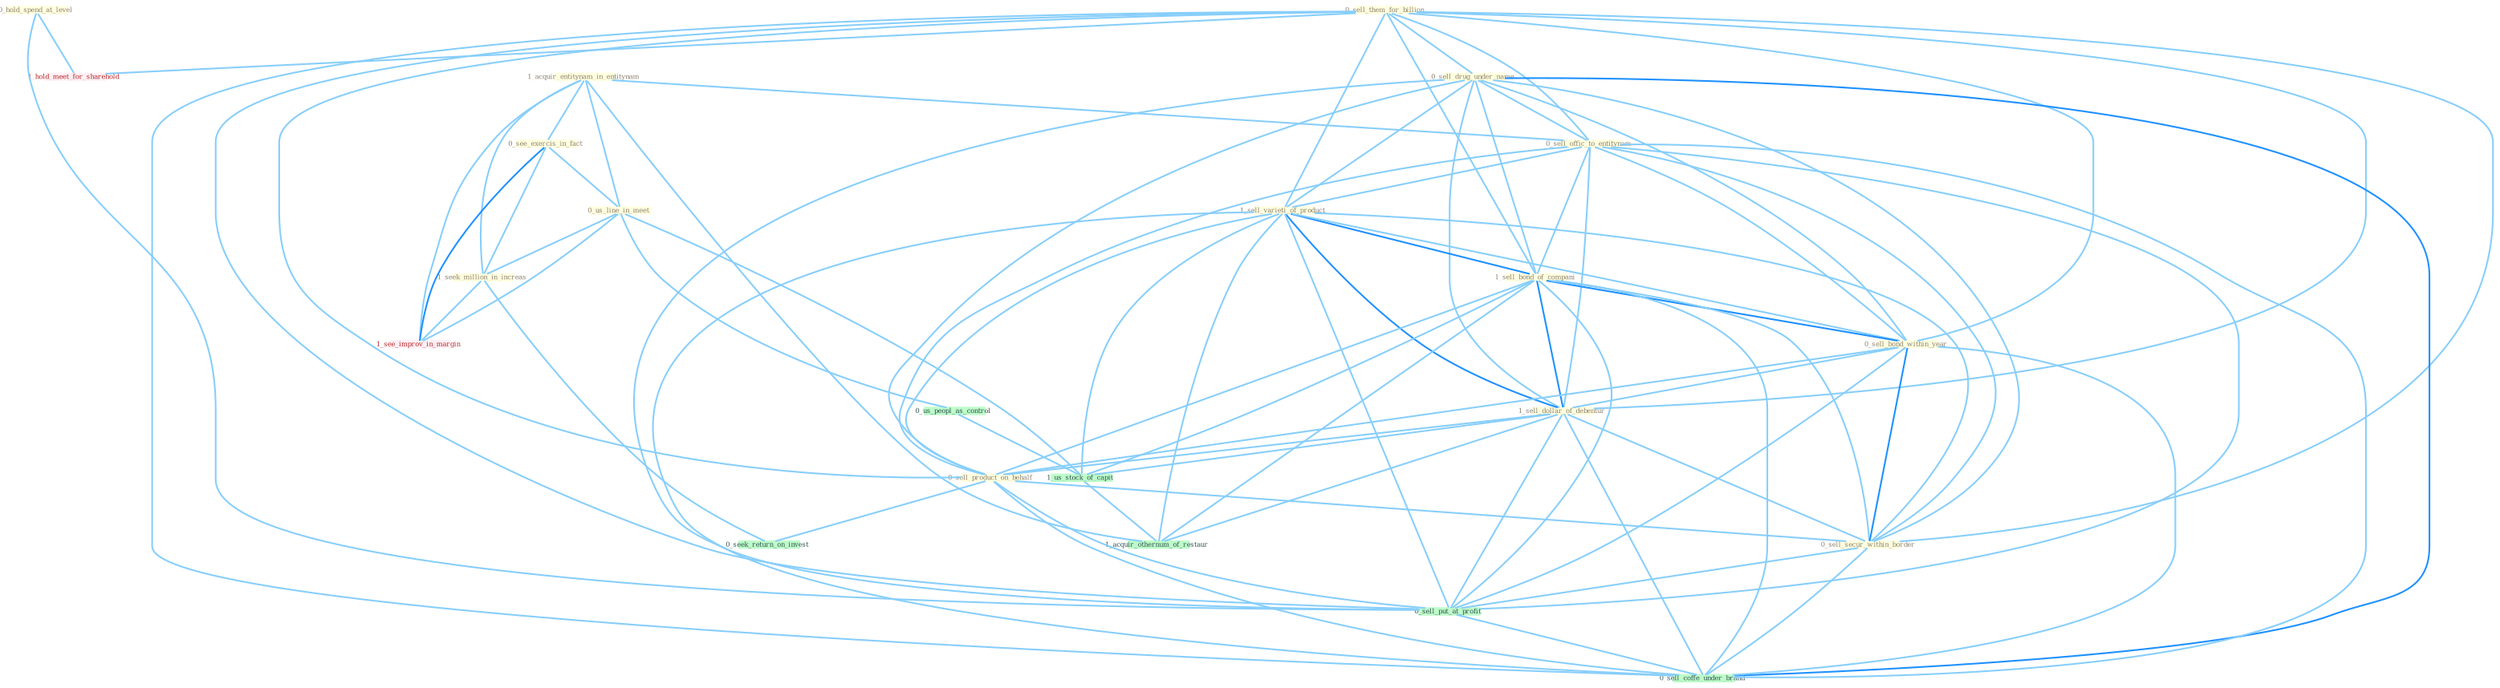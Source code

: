 Graph G{ 
    node
    [shape=polygon,style=filled,width=.5,height=.06,color="#BDFCC9",fixedsize=true,fontsize=4,
    fontcolor="#2f4f4f"];
    {node
    [color="#ffffe0", fontcolor="#8b7d6b"] "0_sell_them_for_billion " "1_acquir_entitynam_in_entitynam " "0_sell_drug_under_name " "0_see_exercis_in_fact " "0_sell_offic_to_entitynam " "1_sell_varieti_of_product " "1_sell_bond_of_compani " "0_us_line_in_meet " "0_sell_bond_within_year " "1_seek_million_in_increas " "0_hold_spend_at_level " "1_sell_dollar_of_debentur " "0_sell_product_on_behalf " "0_sell_secur_within_border "}
{node [color="#fff0f5", fontcolor="#b22222"] "1_see_improv_in_margin " "1_hold_meet_for_sharehold "}
edge [color="#B0E2FF"];

	"0_sell_them_for_billion " -- "0_sell_drug_under_name " [w="1", color="#87cefa" ];
	"0_sell_them_for_billion " -- "0_sell_offic_to_entitynam " [w="1", color="#87cefa" ];
	"0_sell_them_for_billion " -- "1_sell_varieti_of_product " [w="1", color="#87cefa" ];
	"0_sell_them_for_billion " -- "1_sell_bond_of_compani " [w="1", color="#87cefa" ];
	"0_sell_them_for_billion " -- "0_sell_bond_within_year " [w="1", color="#87cefa" ];
	"0_sell_them_for_billion " -- "1_sell_dollar_of_debentur " [w="1", color="#87cefa" ];
	"0_sell_them_for_billion " -- "0_sell_product_on_behalf " [w="1", color="#87cefa" ];
	"0_sell_them_for_billion " -- "0_sell_secur_within_border " [w="1", color="#87cefa" ];
	"0_sell_them_for_billion " -- "0_sell_put_at_profit " [w="1", color="#87cefa" ];
	"0_sell_them_for_billion " -- "0_sell_coffe_under_brand " [w="1", color="#87cefa" ];
	"0_sell_them_for_billion " -- "1_hold_meet_for_sharehold " [w="1", color="#87cefa" ];
	"1_acquir_entitynam_in_entitynam " -- "0_see_exercis_in_fact " [w="1", color="#87cefa" ];
	"1_acquir_entitynam_in_entitynam " -- "0_sell_offic_to_entitynam " [w="1", color="#87cefa" ];
	"1_acquir_entitynam_in_entitynam " -- "0_us_line_in_meet " [w="1", color="#87cefa" ];
	"1_acquir_entitynam_in_entitynam " -- "1_seek_million_in_increas " [w="1", color="#87cefa" ];
	"1_acquir_entitynam_in_entitynam " -- "1_see_improv_in_margin " [w="1", color="#87cefa" ];
	"1_acquir_entitynam_in_entitynam " -- "1_acquir_othernum_of_restaur " [w="1", color="#87cefa" ];
	"0_sell_drug_under_name " -- "0_sell_offic_to_entitynam " [w="1", color="#87cefa" ];
	"0_sell_drug_under_name " -- "1_sell_varieti_of_product " [w="1", color="#87cefa" ];
	"0_sell_drug_under_name " -- "1_sell_bond_of_compani " [w="1", color="#87cefa" ];
	"0_sell_drug_under_name " -- "0_sell_bond_within_year " [w="1", color="#87cefa" ];
	"0_sell_drug_under_name " -- "1_sell_dollar_of_debentur " [w="1", color="#87cefa" ];
	"0_sell_drug_under_name " -- "0_sell_product_on_behalf " [w="1", color="#87cefa" ];
	"0_sell_drug_under_name " -- "0_sell_secur_within_border " [w="1", color="#87cefa" ];
	"0_sell_drug_under_name " -- "0_sell_put_at_profit " [w="1", color="#87cefa" ];
	"0_sell_drug_under_name " -- "0_sell_coffe_under_brand " [w="2", color="#1e90ff" , len=0.8];
	"0_see_exercis_in_fact " -- "0_us_line_in_meet " [w="1", color="#87cefa" ];
	"0_see_exercis_in_fact " -- "1_seek_million_in_increas " [w="1", color="#87cefa" ];
	"0_see_exercis_in_fact " -- "1_see_improv_in_margin " [w="2", color="#1e90ff" , len=0.8];
	"0_sell_offic_to_entitynam " -- "1_sell_varieti_of_product " [w="1", color="#87cefa" ];
	"0_sell_offic_to_entitynam " -- "1_sell_bond_of_compani " [w="1", color="#87cefa" ];
	"0_sell_offic_to_entitynam " -- "0_sell_bond_within_year " [w="1", color="#87cefa" ];
	"0_sell_offic_to_entitynam " -- "1_sell_dollar_of_debentur " [w="1", color="#87cefa" ];
	"0_sell_offic_to_entitynam " -- "0_sell_product_on_behalf " [w="1", color="#87cefa" ];
	"0_sell_offic_to_entitynam " -- "0_sell_secur_within_border " [w="1", color="#87cefa" ];
	"0_sell_offic_to_entitynam " -- "0_sell_put_at_profit " [w="1", color="#87cefa" ];
	"0_sell_offic_to_entitynam " -- "0_sell_coffe_under_brand " [w="1", color="#87cefa" ];
	"1_sell_varieti_of_product " -- "1_sell_bond_of_compani " [w="2", color="#1e90ff" , len=0.8];
	"1_sell_varieti_of_product " -- "0_sell_bond_within_year " [w="1", color="#87cefa" ];
	"1_sell_varieti_of_product " -- "1_sell_dollar_of_debentur " [w="2", color="#1e90ff" , len=0.8];
	"1_sell_varieti_of_product " -- "0_sell_product_on_behalf " [w="1", color="#87cefa" ];
	"1_sell_varieti_of_product " -- "0_sell_secur_within_border " [w="1", color="#87cefa" ];
	"1_sell_varieti_of_product " -- "0_sell_put_at_profit " [w="1", color="#87cefa" ];
	"1_sell_varieti_of_product " -- "1_us_stock_of_capit " [w="1", color="#87cefa" ];
	"1_sell_varieti_of_product " -- "0_sell_coffe_under_brand " [w="1", color="#87cefa" ];
	"1_sell_varieti_of_product " -- "1_acquir_othernum_of_restaur " [w="1", color="#87cefa" ];
	"1_sell_bond_of_compani " -- "0_sell_bond_within_year " [w="2", color="#1e90ff" , len=0.8];
	"1_sell_bond_of_compani " -- "1_sell_dollar_of_debentur " [w="2", color="#1e90ff" , len=0.8];
	"1_sell_bond_of_compani " -- "0_sell_product_on_behalf " [w="1", color="#87cefa" ];
	"1_sell_bond_of_compani " -- "0_sell_secur_within_border " [w="1", color="#87cefa" ];
	"1_sell_bond_of_compani " -- "0_sell_put_at_profit " [w="1", color="#87cefa" ];
	"1_sell_bond_of_compani " -- "1_us_stock_of_capit " [w="1", color="#87cefa" ];
	"1_sell_bond_of_compani " -- "0_sell_coffe_under_brand " [w="1", color="#87cefa" ];
	"1_sell_bond_of_compani " -- "1_acquir_othernum_of_restaur " [w="1", color="#87cefa" ];
	"0_us_line_in_meet " -- "1_seek_million_in_increas " [w="1", color="#87cefa" ];
	"0_us_line_in_meet " -- "0_us_peopl_as_control " [w="1", color="#87cefa" ];
	"0_us_line_in_meet " -- "1_us_stock_of_capit " [w="1", color="#87cefa" ];
	"0_us_line_in_meet " -- "1_see_improv_in_margin " [w="1", color="#87cefa" ];
	"0_sell_bond_within_year " -- "1_sell_dollar_of_debentur " [w="1", color="#87cefa" ];
	"0_sell_bond_within_year " -- "0_sell_product_on_behalf " [w="1", color="#87cefa" ];
	"0_sell_bond_within_year " -- "0_sell_secur_within_border " [w="2", color="#1e90ff" , len=0.8];
	"0_sell_bond_within_year " -- "0_sell_put_at_profit " [w="1", color="#87cefa" ];
	"0_sell_bond_within_year " -- "0_sell_coffe_under_brand " [w="1", color="#87cefa" ];
	"1_seek_million_in_increas " -- "0_seek_return_on_invest " [w="1", color="#87cefa" ];
	"1_seek_million_in_increas " -- "1_see_improv_in_margin " [w="1", color="#87cefa" ];
	"0_hold_spend_at_level " -- "0_sell_put_at_profit " [w="1", color="#87cefa" ];
	"0_hold_spend_at_level " -- "1_hold_meet_for_sharehold " [w="1", color="#87cefa" ];
	"1_sell_dollar_of_debentur " -- "0_sell_product_on_behalf " [w="1", color="#87cefa" ];
	"1_sell_dollar_of_debentur " -- "0_sell_secur_within_border " [w="1", color="#87cefa" ];
	"1_sell_dollar_of_debentur " -- "0_sell_put_at_profit " [w="1", color="#87cefa" ];
	"1_sell_dollar_of_debentur " -- "1_us_stock_of_capit " [w="1", color="#87cefa" ];
	"1_sell_dollar_of_debentur " -- "0_sell_coffe_under_brand " [w="1", color="#87cefa" ];
	"1_sell_dollar_of_debentur " -- "1_acquir_othernum_of_restaur " [w="1", color="#87cefa" ];
	"0_sell_product_on_behalf " -- "0_sell_secur_within_border " [w="1", color="#87cefa" ];
	"0_sell_product_on_behalf " -- "0_sell_put_at_profit " [w="1", color="#87cefa" ];
	"0_sell_product_on_behalf " -- "0_seek_return_on_invest " [w="1", color="#87cefa" ];
	"0_sell_product_on_behalf " -- "0_sell_coffe_under_brand " [w="1", color="#87cefa" ];
	"0_sell_secur_within_border " -- "0_sell_put_at_profit " [w="1", color="#87cefa" ];
	"0_sell_secur_within_border " -- "0_sell_coffe_under_brand " [w="1", color="#87cefa" ];
	"0_us_peopl_as_control " -- "1_us_stock_of_capit " [w="1", color="#87cefa" ];
	"0_sell_put_at_profit " -- "0_sell_coffe_under_brand " [w="1", color="#87cefa" ];
	"1_us_stock_of_capit " -- "1_acquir_othernum_of_restaur " [w="1", color="#87cefa" ];
}